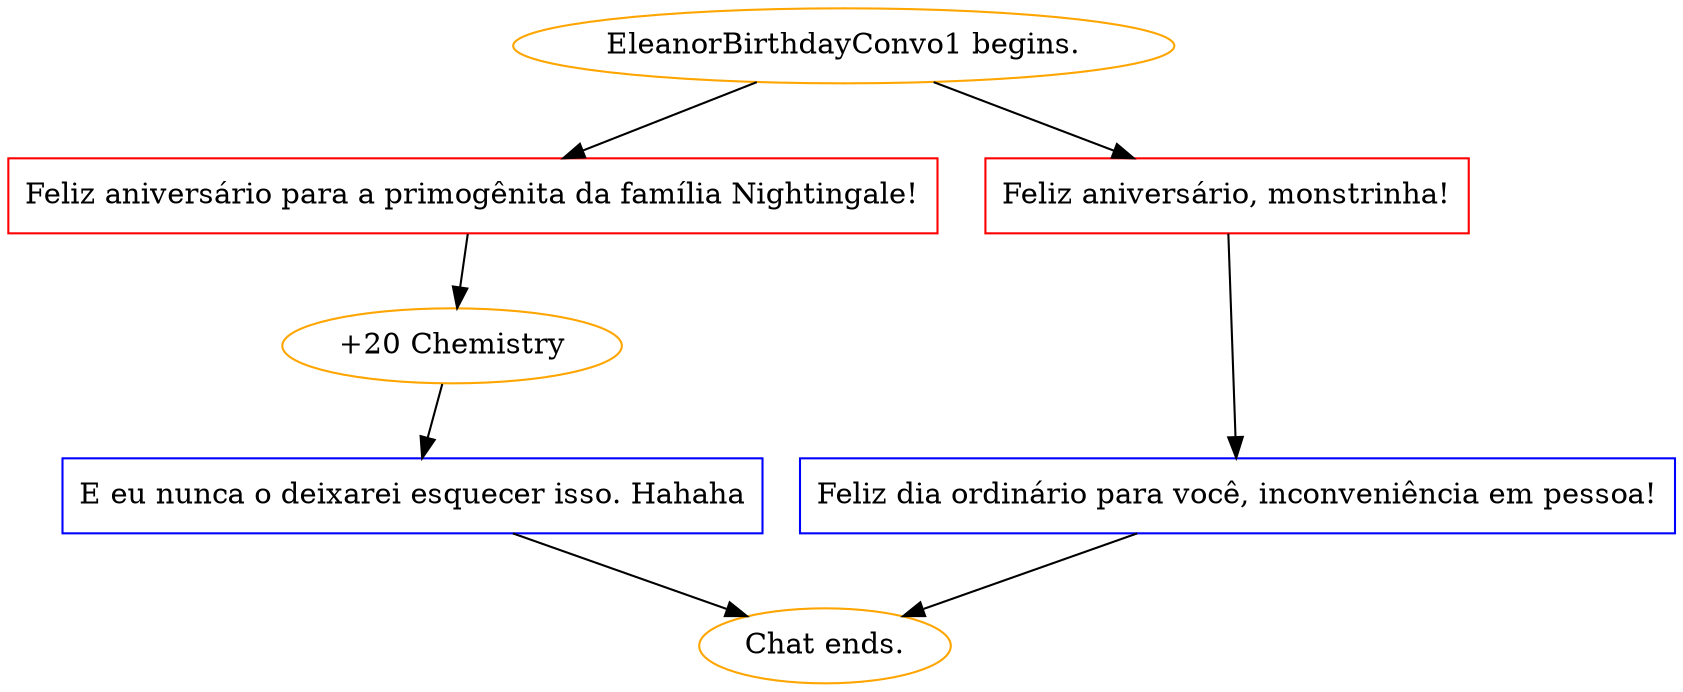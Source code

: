 digraph {
	"EleanorBirthdayConvo1 begins." [color=orange];
		"EleanorBirthdayConvo1 begins." -> j3294648846;
		"EleanorBirthdayConvo1 begins." -> j3923239164;
	j3294648846 [label="Feliz aniversário para a primogênita da família Nightingale!",shape=box,color=red];
		j3294648846 -> j2936924542;
	j3923239164 [label="Feliz aniversário, monstrinha!",shape=box,color=red];
		j3923239164 -> j3073295162;
	j2936924542 [label="+20 Chemistry",color=orange];
		j2936924542 -> j273241606;
	j3073295162 [label="Feliz dia ordinário para você, inconveniência em pessoa!",shape=box,color=blue];
		j3073295162 -> "Chat ends.";
	j273241606 [label="E eu nunca o deixarei esquecer isso. Hahaha",shape=box,color=blue];
		j273241606 -> "Chat ends.";
	"Chat ends." [color=orange];
}